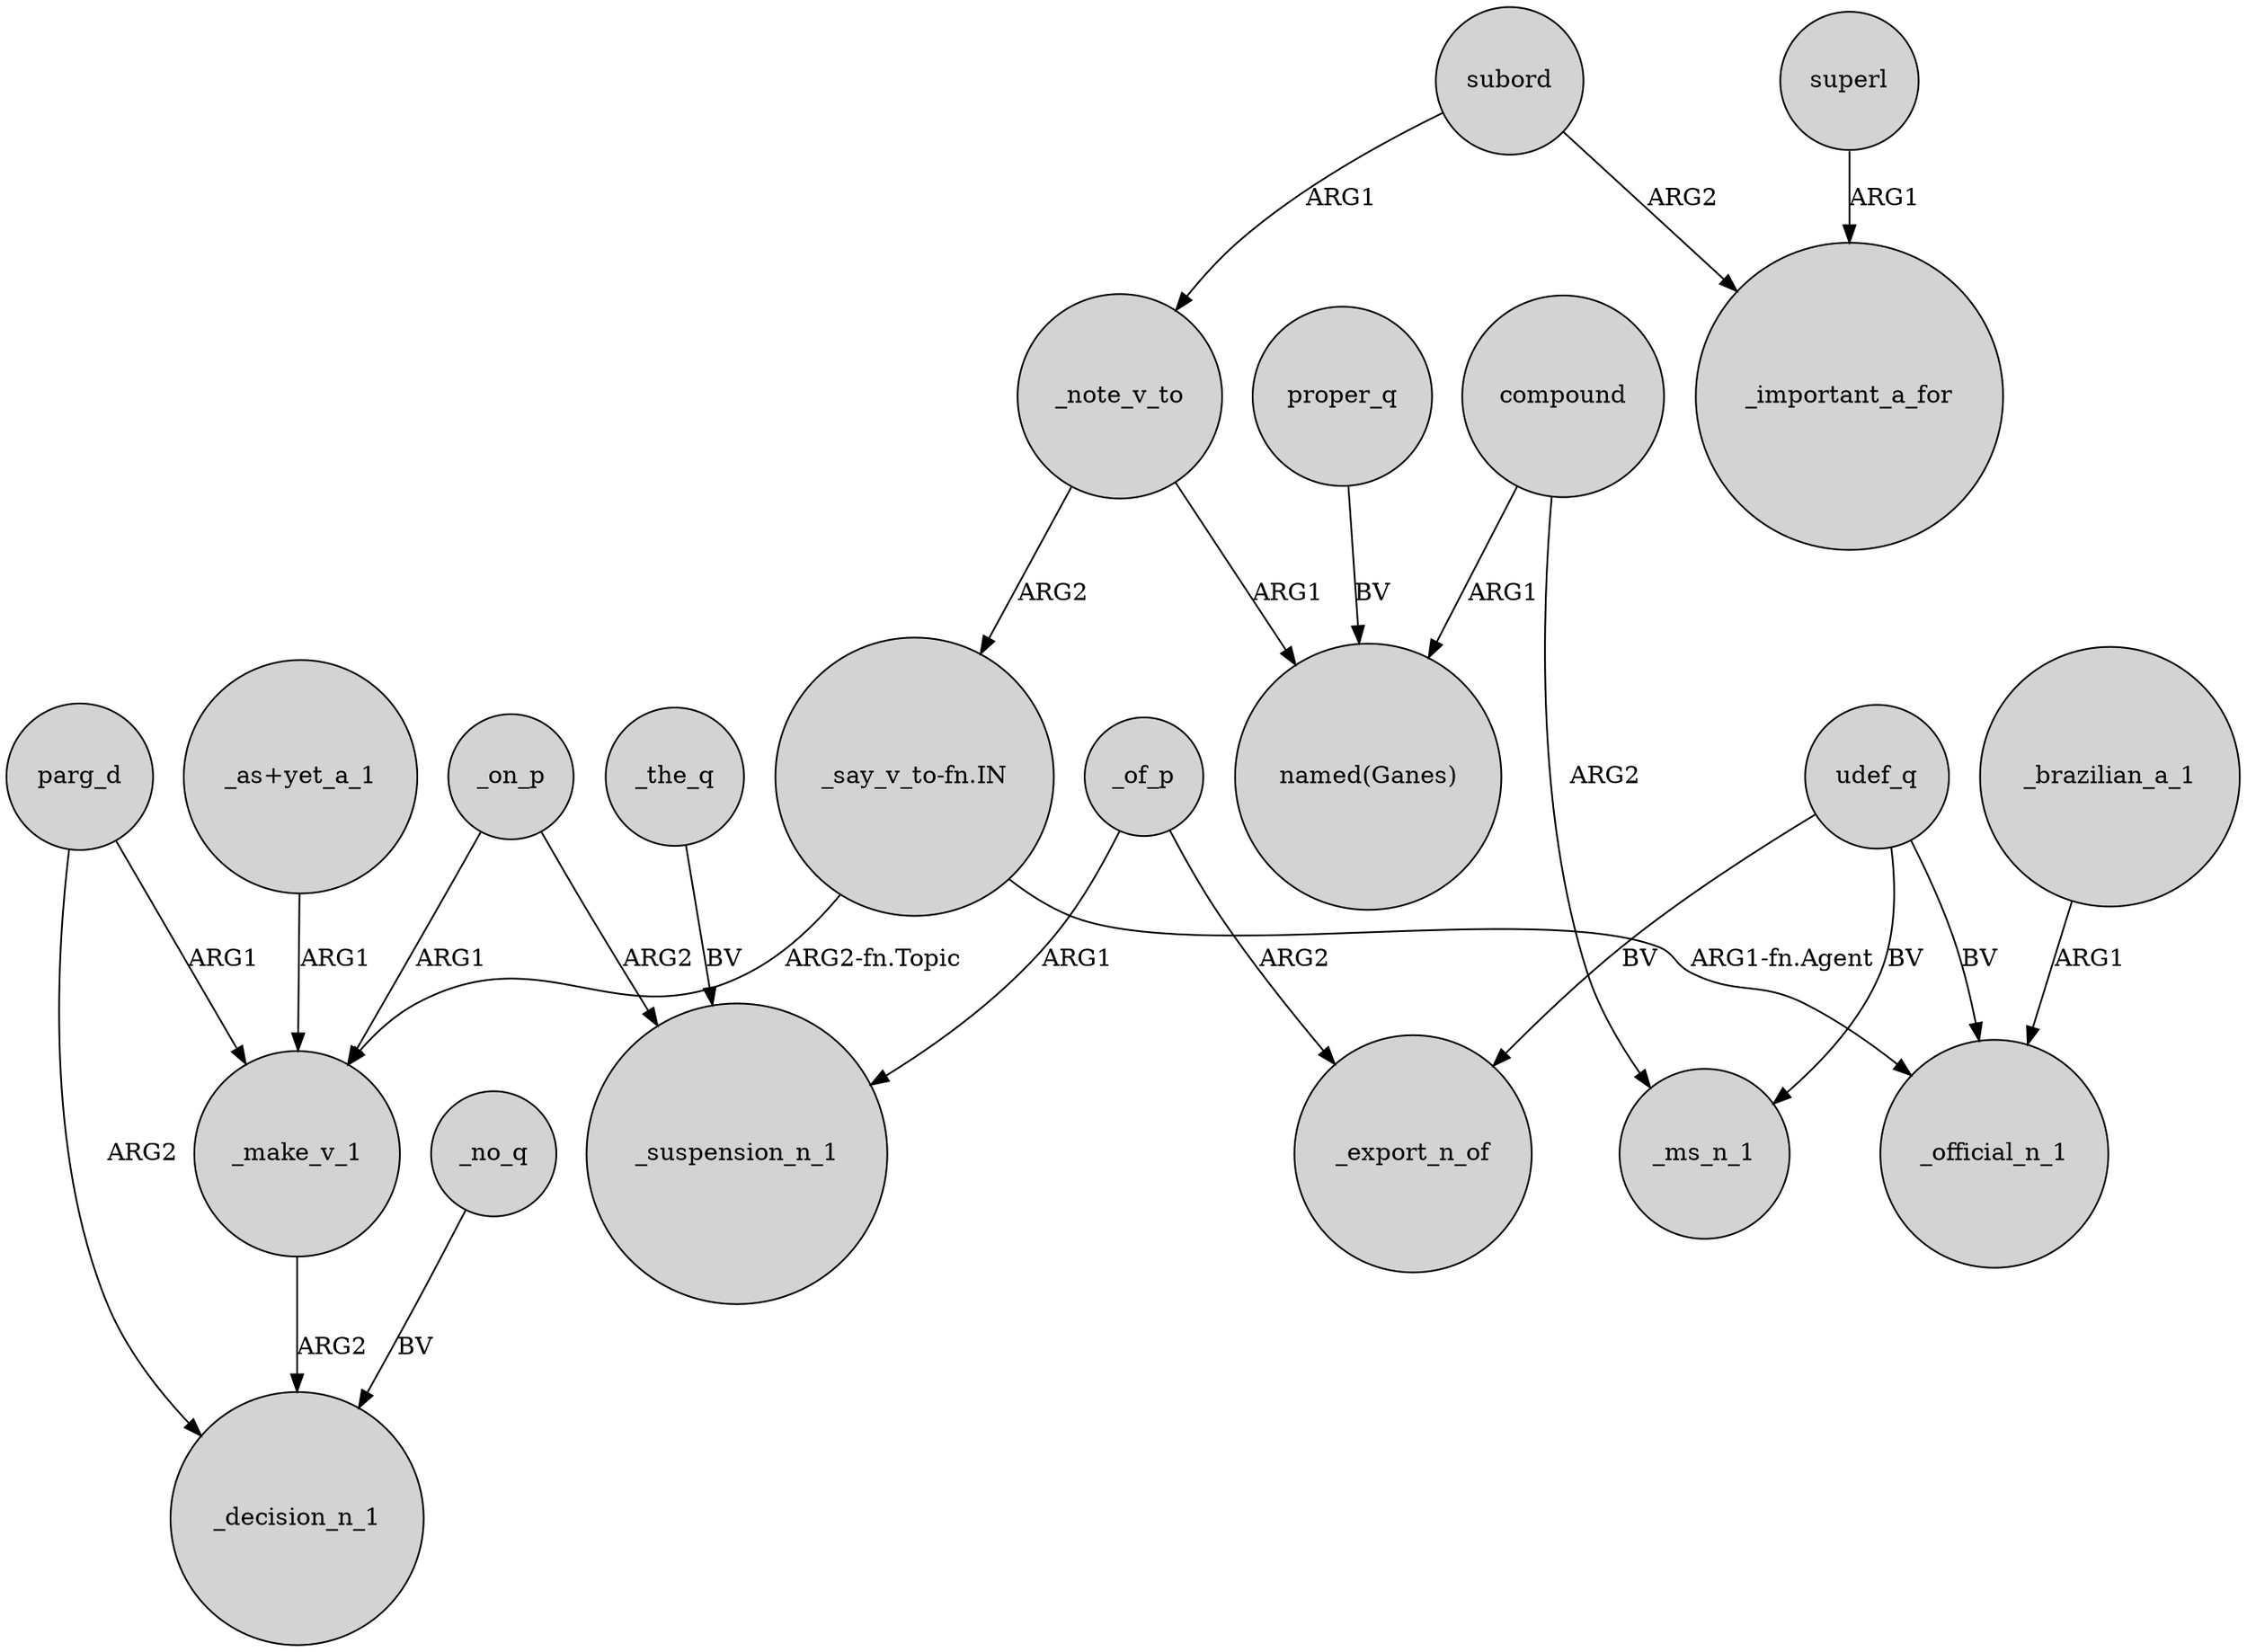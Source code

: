 digraph {
	node [shape=circle style=filled]
	compound -> "named(Ganes)" [label=ARG1]
	_note_v_to -> "_say_v_to-fn.IN" [label=ARG2]
	_the_q -> _suspension_n_1 [label=BV]
	_on_p -> _make_v_1 [label=ARG1]
	"_say_v_to-fn.IN" -> _official_n_1 [label="ARG1-fn.Agent"]
	_on_p -> _suspension_n_1 [label=ARG2]
	parg_d -> _decision_n_1 [label=ARG2]
	_of_p -> _suspension_n_1 [label=ARG1]
	superl -> _important_a_for [label=ARG1]
	_no_q -> _decision_n_1 [label=BV]
	compound -> _ms_n_1 [label=ARG2]
	_of_p -> _export_n_of [label=ARG2]
	"_as+yet_a_1" -> _make_v_1 [label=ARG1]
	subord -> _important_a_for [label=ARG2]
	_note_v_to -> "named(Ganes)" [label=ARG1]
	udef_q -> _ms_n_1 [label=BV]
	udef_q -> _official_n_1 [label=BV]
	"_say_v_to-fn.IN" -> _make_v_1 [label="ARG2-fn.Topic"]
	proper_q -> "named(Ganes)" [label=BV]
	subord -> _note_v_to [label=ARG1]
	udef_q -> _export_n_of [label=BV]
	_make_v_1 -> _decision_n_1 [label=ARG2]
	parg_d -> _make_v_1 [label=ARG1]
	_brazilian_a_1 -> _official_n_1 [label=ARG1]
}
